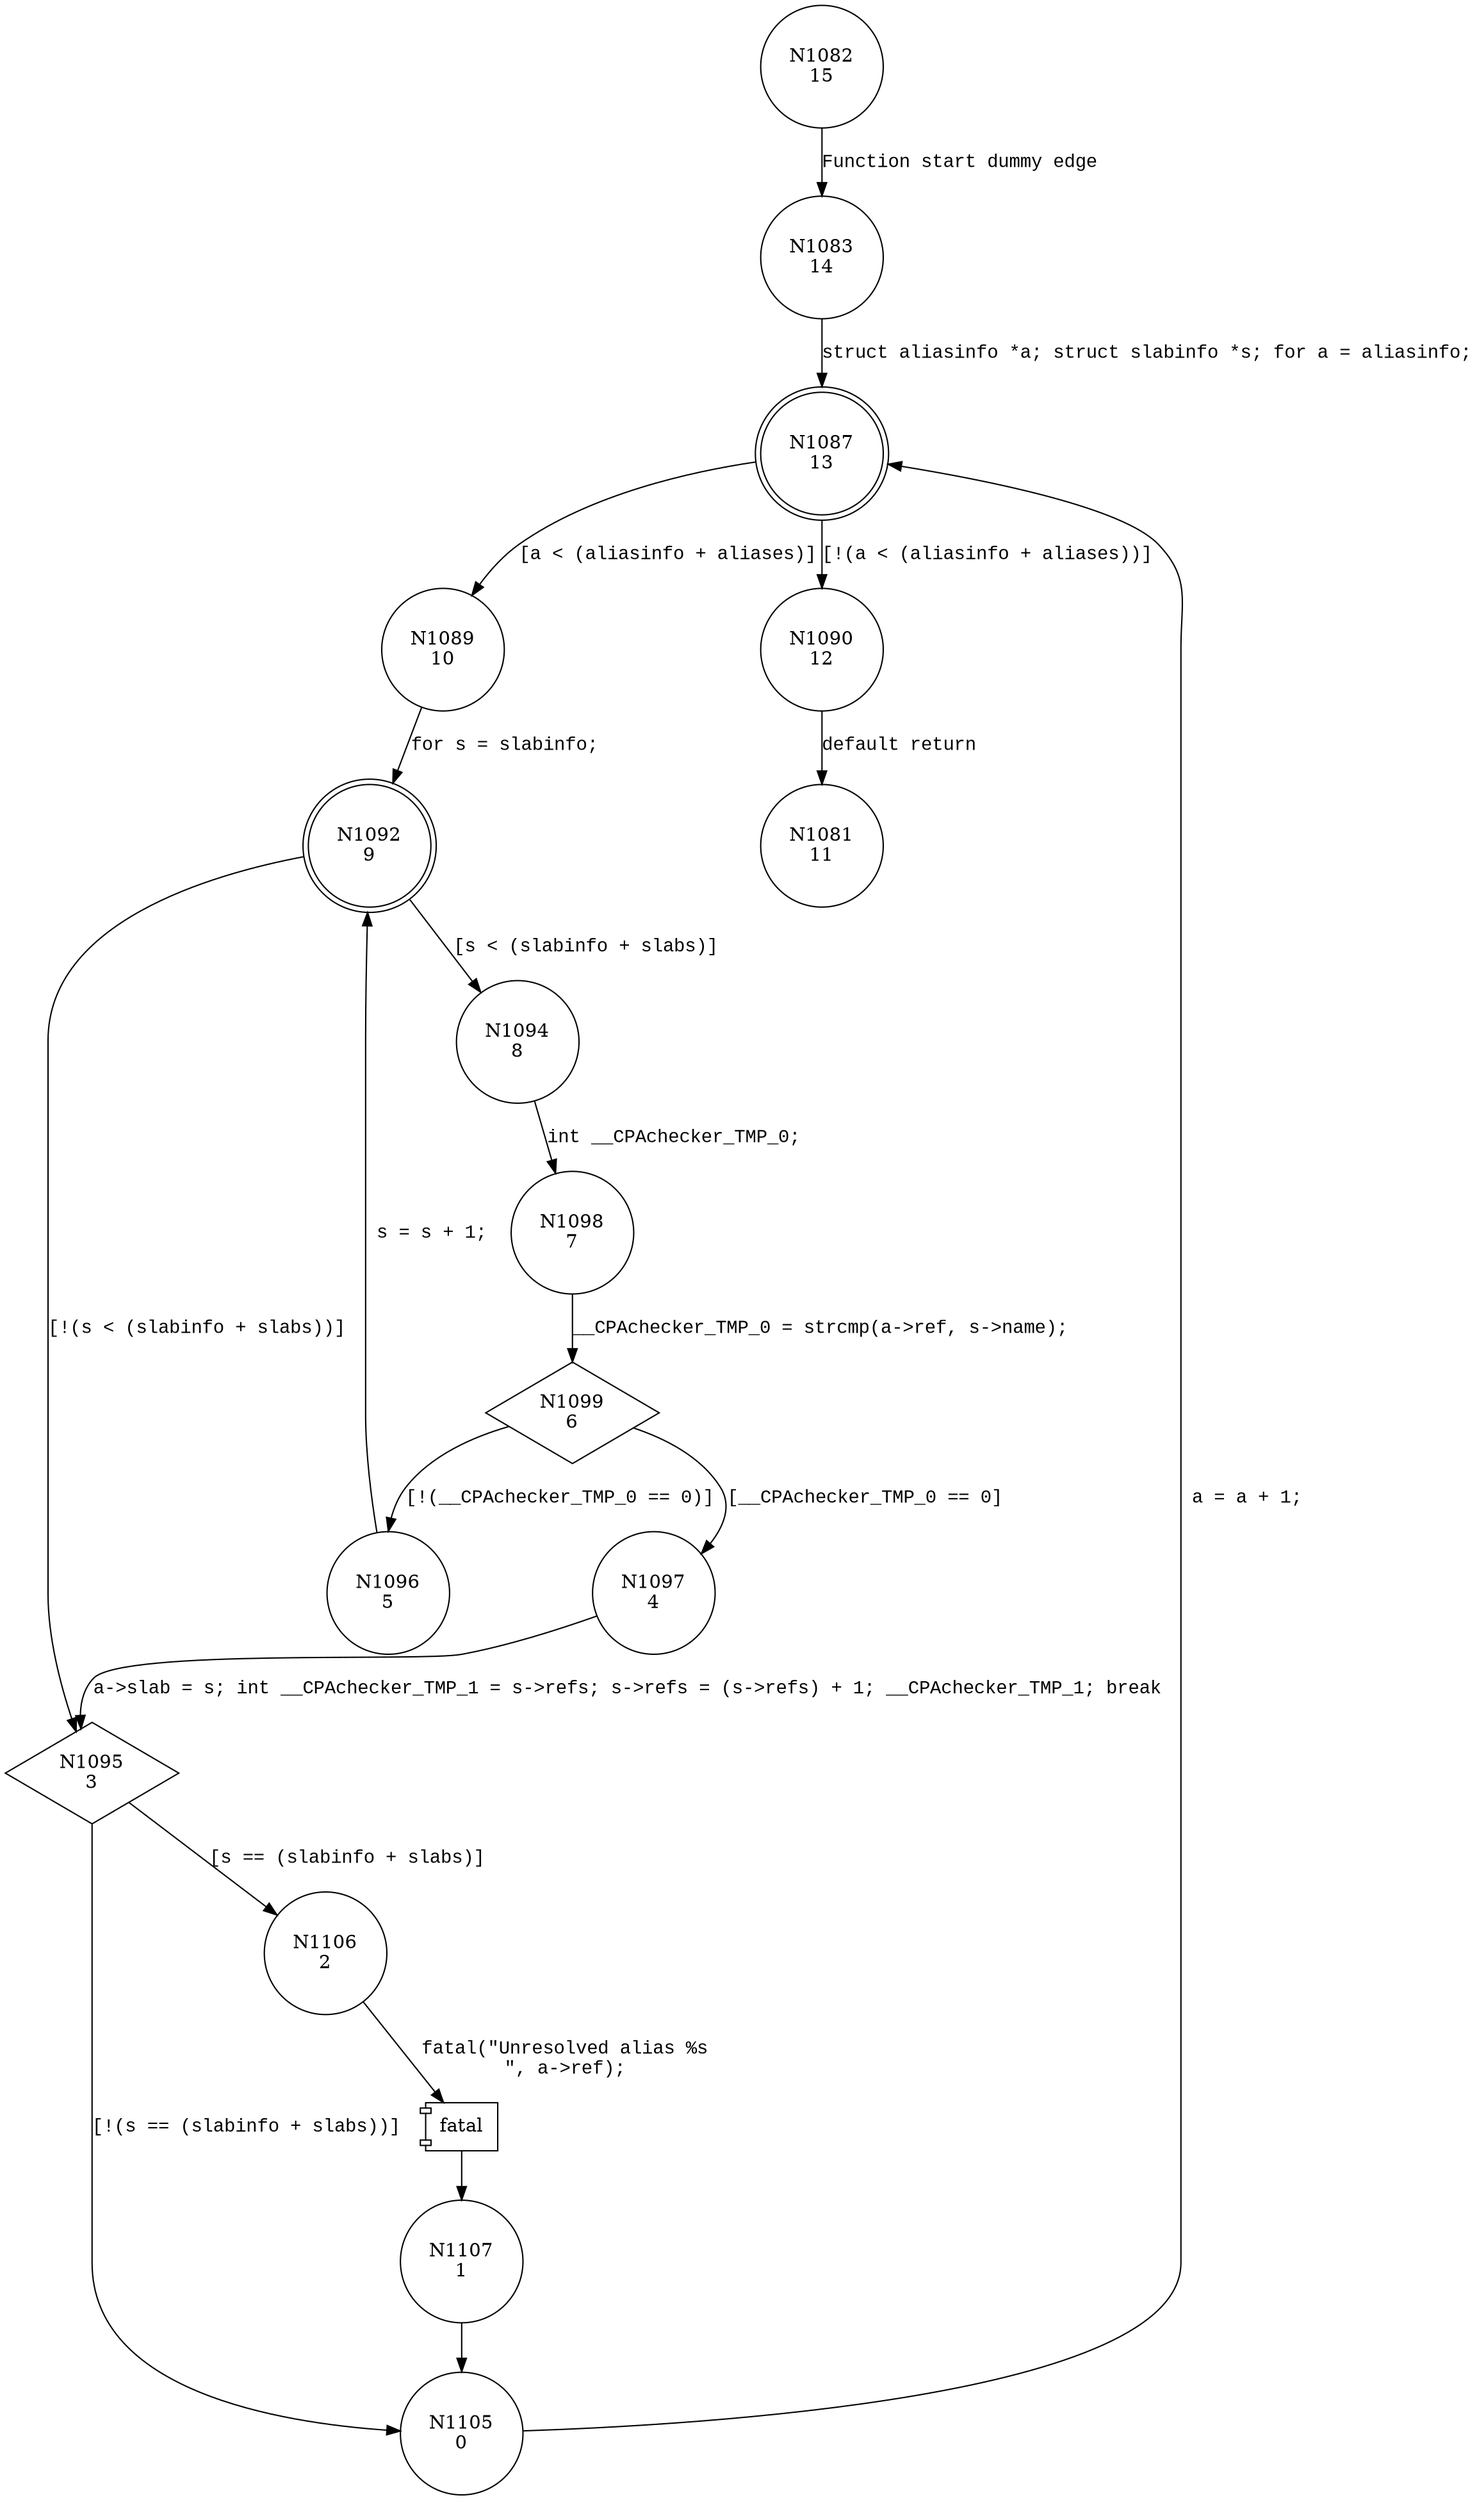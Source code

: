 digraph link_slabs {
1082 [shape="circle" label="N1082\n15"]
1083 [shape="circle" label="N1083\n14"]
1087 [shape="doublecircle" label="N1087\n13"]
1089 [shape="circle" label="N1089\n10"]
1090 [shape="circle" label="N1090\n12"]
1092 [shape="doublecircle" label="N1092\n9"]
1094 [shape="circle" label="N1094\n8"]
1095 [shape="diamond" label="N1095\n3"]
1106 [shape="circle" label="N1106\n2"]
1105 [shape="circle" label="N1105\n0"]
1107 [shape="circle" label="N1107\n1"]
1098 [shape="circle" label="N1098\n7"]
1099 [shape="diamond" label="N1099\n6"]
1097 [shape="circle" label="N1097\n4"]
1096 [shape="circle" label="N1096\n5"]
1081 [shape="circle" label="N1081\n11"]
1082 -> 1083 [label="Function start dummy edge" fontname="Courier New"]
1087 -> 1089 [label="[a < (aliasinfo + aliases)]" fontname="Courier New"]
1087 -> 1090 [label="[!(a < (aliasinfo + aliases))]" fontname="Courier New"]
1089 -> 1092 [label="for s = slabinfo;" fontname="Courier New"]
1092 -> 1094 [label="[s < (slabinfo + slabs)]" fontname="Courier New"]
1092 -> 1095 [label="[!(s < (slabinfo + slabs))]" fontname="Courier New"]
1095 -> 1106 [label="[s == (slabinfo + slabs)]" fontname="Courier New"]
1095 -> 1105 [label="[!(s == (slabinfo + slabs))]" fontname="Courier New"]
1105 -> 1087 [label=" a = a + 1;" fontname="Courier New"]
100005 [shape="component" label="fatal"]
1106 -> 100005 [label="fatal(\"Unresolved alias %s\n\", a->ref);" fontname="Courier New"]
100005 -> 1107 [label="" fontname="Courier New"]
1094 -> 1098 [label="int __CPAchecker_TMP_0;" fontname="Courier New"]
1099 -> 1097 [label="[__CPAchecker_TMP_0 == 0]" fontname="Courier New"]
1099 -> 1096 [label="[!(__CPAchecker_TMP_0 == 0)]" fontname="Courier New"]
1097 -> 1095 [label="a->slab = s; int __CPAchecker_TMP_1 = s->refs; s->refs = (s->refs) + 1; __CPAchecker_TMP_1; break" fontname="Courier New"]
1083 -> 1087 [label="struct aliasinfo *a; struct slabinfo *s; for a = aliasinfo;" fontname="Courier New"]
1090 -> 1081 [label="default return" fontname="Courier New"]
1107 -> 1105 [label="" fontname="Courier New"]
1098 -> 1099 [label="__CPAchecker_TMP_0 = strcmp(a->ref, s->name);" fontname="Courier New"]
1096 -> 1092 [label=" s = s + 1;" fontname="Courier New"]
}